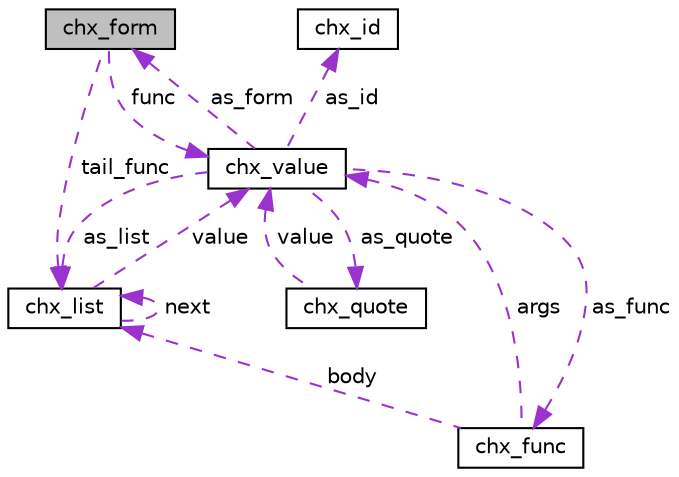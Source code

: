 digraph "chx_form"
{
 // LATEX_PDF_SIZE
  edge [fontname="Helvetica",fontsize="10",labelfontname="Helvetica",labelfontsize="10"];
  node [fontname="Helvetica",fontsize="10",shape=record];
  Node1 [label="chx_form",height=0.2,width=0.4,color="black", fillcolor="grey75", style="filled", fontcolor="black",tooltip="Cheax external/user function expression."];
  Node2 -> Node1 [dir="back",color="darkorchid3",fontsize="10",style="dashed",label=" tail_func" ,fontname="Helvetica"];
  Node2 [label="chx_list",height=0.2,width=0.4,color="black", fillcolor="white", style="filled",URL="$structchx__list.html",tooltip="List type."];
  Node2 -> Node2 [dir="back",color="darkorchid3",fontsize="10",style="dashed",label=" next" ,fontname="Helvetica"];
  Node3 -> Node2 [dir="back",color="darkorchid3",fontsize="10",style="dashed",label=" value" ,fontname="Helvetica"];
  Node3 [label="chx_value",height=0.2,width=0.4,color="black", fillcolor="white", style="filled",URL="$structchx__value.html",tooltip="Represents a value in the cheax environment."];
  Node4 -> Node3 [dir="back",color="darkorchid3",fontsize="10",style="dashed",label=" as_quote" ,fontname="Helvetica"];
  Node4 [label="chx_quote",height=0.2,width=0.4,color="black", fillcolor="white", style="filled",URL="$structchx__quote.html",tooltip="Quoted value type."];
  Node3 -> Node4 [dir="back",color="darkorchid3",fontsize="10",style="dashed",label=" value" ,fontname="Helvetica"];
  Node1 -> Node3 [dir="back",color="darkorchid3",fontsize="10",style="dashed",label=" as_form" ,fontname="Helvetica"];
  Node5 -> Node3 [dir="back",color="darkorchid3",fontsize="10",style="dashed",label=" as_id" ,fontname="Helvetica"];
  Node5 [label="chx_id",height=0.2,width=0.4,color="black", fillcolor="white", style="filled",URL="$structchx__id.html",tooltip="Identifier type."];
  Node2 -> Node3 [dir="back",color="darkorchid3",fontsize="10",style="dashed",label=" as_list" ,fontname="Helvetica"];
  Node6 -> Node3 [dir="back",color="darkorchid3",fontsize="10",style="dashed",label=" as_func" ,fontname="Helvetica"];
  Node6 [label="chx_func",height=0.2,width=0.4,color="black", fillcolor="white", style="filled",URL="$structchx__func.html",tooltip="Function or macro type."];
  Node2 -> Node6 [dir="back",color="darkorchid3",fontsize="10",style="dashed",label=" body" ,fontname="Helvetica"];
  Node3 -> Node6 [dir="back",color="darkorchid3",fontsize="10",style="dashed",label=" args" ,fontname="Helvetica"];
  Node3 -> Node1 [dir="back",color="darkorchid3",fontsize="10",style="dashed",label=" func" ,fontname="Helvetica"];
}
